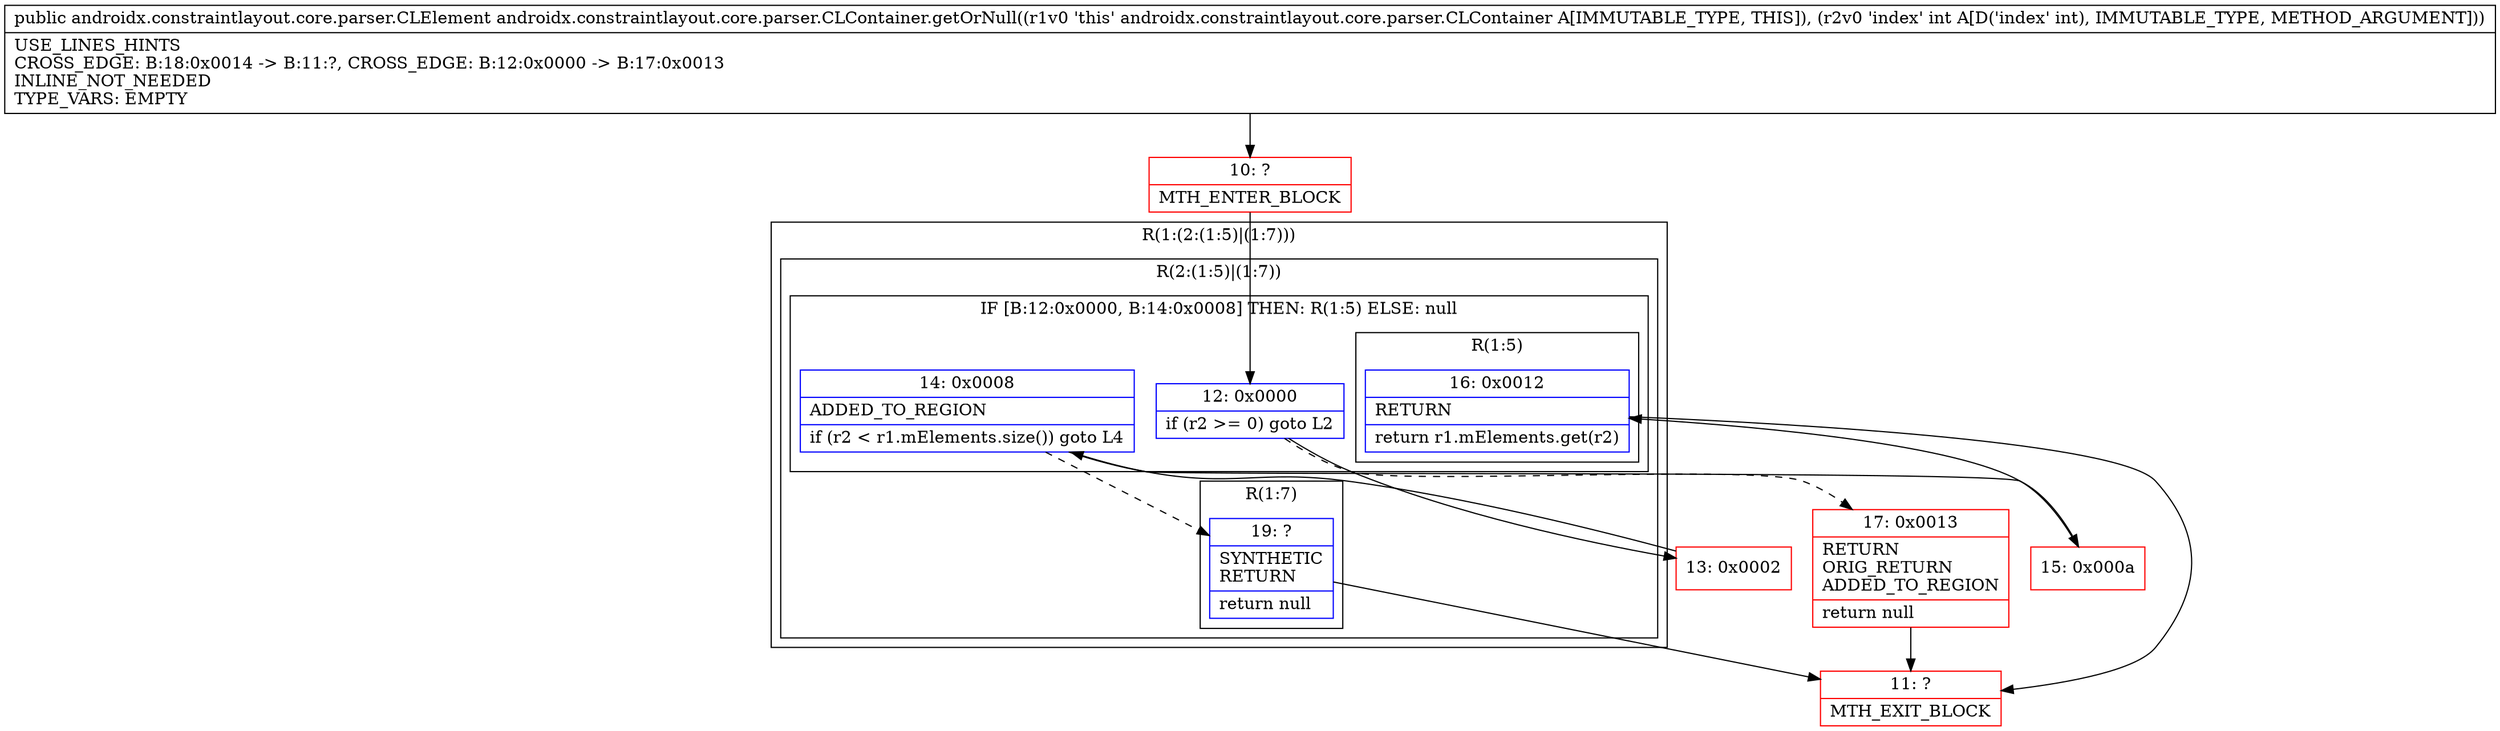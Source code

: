 digraph "CFG forandroidx.constraintlayout.core.parser.CLContainer.getOrNull(I)Landroidx\/constraintlayout\/core\/parser\/CLElement;" {
subgraph cluster_Region_668065207 {
label = "R(1:(2:(1:5)|(1:7)))";
node [shape=record,color=blue];
subgraph cluster_Region_1568894957 {
label = "R(2:(1:5)|(1:7))";
node [shape=record,color=blue];
subgraph cluster_IfRegion_1841792326 {
label = "IF [B:12:0x0000, B:14:0x0008] THEN: R(1:5) ELSE: null";
node [shape=record,color=blue];
Node_12 [shape=record,label="{12\:\ 0x0000|if (r2 \>= 0) goto L2\l}"];
Node_14 [shape=record,label="{14\:\ 0x0008|ADDED_TO_REGION\l|if (r2 \< r1.mElements.size()) goto L4\l}"];
subgraph cluster_Region_1522197644 {
label = "R(1:5)";
node [shape=record,color=blue];
Node_16 [shape=record,label="{16\:\ 0x0012|RETURN\l|return r1.mElements.get(r2)\l}"];
}
}
subgraph cluster_Region_1940891145 {
label = "R(1:7)";
node [shape=record,color=blue];
Node_19 [shape=record,label="{19\:\ ?|SYNTHETIC\lRETURN\l|return null\l}"];
}
}
}
Node_10 [shape=record,color=red,label="{10\:\ ?|MTH_ENTER_BLOCK\l}"];
Node_13 [shape=record,color=red,label="{13\:\ 0x0002}"];
Node_15 [shape=record,color=red,label="{15\:\ 0x000a}"];
Node_11 [shape=record,color=red,label="{11\:\ ?|MTH_EXIT_BLOCK\l}"];
Node_17 [shape=record,color=red,label="{17\:\ 0x0013|RETURN\lORIG_RETURN\lADDED_TO_REGION\l|return null\l}"];
MethodNode[shape=record,label="{public androidx.constraintlayout.core.parser.CLElement androidx.constraintlayout.core.parser.CLContainer.getOrNull((r1v0 'this' androidx.constraintlayout.core.parser.CLContainer A[IMMUTABLE_TYPE, THIS]), (r2v0 'index' int A[D('index' int), IMMUTABLE_TYPE, METHOD_ARGUMENT]))  | USE_LINES_HINTS\lCROSS_EDGE: B:18:0x0014 \-\> B:11:?, CROSS_EDGE: B:12:0x0000 \-\> B:17:0x0013\lINLINE_NOT_NEEDED\lTYPE_VARS: EMPTY\l}"];
MethodNode -> Node_10;Node_12 -> Node_13;
Node_12 -> Node_17[style=dashed];
Node_14 -> Node_15;
Node_14 -> Node_19[style=dashed];
Node_16 -> Node_11;
Node_19 -> Node_11;
Node_10 -> Node_12;
Node_13 -> Node_14;
Node_15 -> Node_16;
Node_17 -> Node_11;
}

